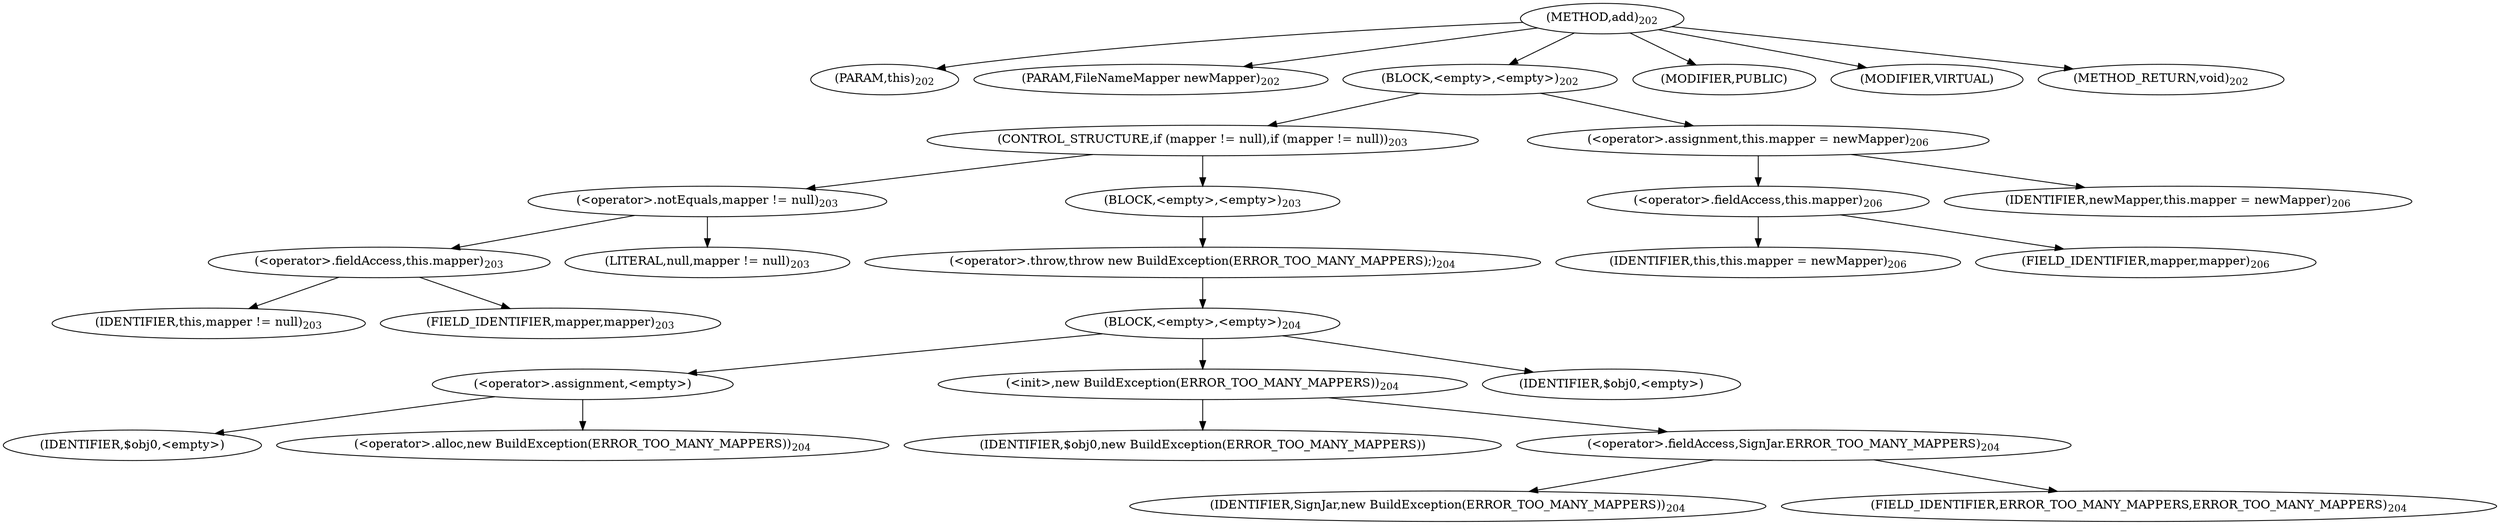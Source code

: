 digraph "add" {  
"183" [label = <(METHOD,add)<SUB>202</SUB>> ]
"184" [label = <(PARAM,this)<SUB>202</SUB>> ]
"185" [label = <(PARAM,FileNameMapper newMapper)<SUB>202</SUB>> ]
"186" [label = <(BLOCK,&lt;empty&gt;,&lt;empty&gt;)<SUB>202</SUB>> ]
"187" [label = <(CONTROL_STRUCTURE,if (mapper != null),if (mapper != null))<SUB>203</SUB>> ]
"188" [label = <(&lt;operator&gt;.notEquals,mapper != null)<SUB>203</SUB>> ]
"189" [label = <(&lt;operator&gt;.fieldAccess,this.mapper)<SUB>203</SUB>> ]
"190" [label = <(IDENTIFIER,this,mapper != null)<SUB>203</SUB>> ]
"191" [label = <(FIELD_IDENTIFIER,mapper,mapper)<SUB>203</SUB>> ]
"192" [label = <(LITERAL,null,mapper != null)<SUB>203</SUB>> ]
"193" [label = <(BLOCK,&lt;empty&gt;,&lt;empty&gt;)<SUB>203</SUB>> ]
"194" [label = <(&lt;operator&gt;.throw,throw new BuildException(ERROR_TOO_MANY_MAPPERS);)<SUB>204</SUB>> ]
"195" [label = <(BLOCK,&lt;empty&gt;,&lt;empty&gt;)<SUB>204</SUB>> ]
"196" [label = <(&lt;operator&gt;.assignment,&lt;empty&gt;)> ]
"197" [label = <(IDENTIFIER,$obj0,&lt;empty&gt;)> ]
"198" [label = <(&lt;operator&gt;.alloc,new BuildException(ERROR_TOO_MANY_MAPPERS))<SUB>204</SUB>> ]
"199" [label = <(&lt;init&gt;,new BuildException(ERROR_TOO_MANY_MAPPERS))<SUB>204</SUB>> ]
"200" [label = <(IDENTIFIER,$obj0,new BuildException(ERROR_TOO_MANY_MAPPERS))> ]
"201" [label = <(&lt;operator&gt;.fieldAccess,SignJar.ERROR_TOO_MANY_MAPPERS)<SUB>204</SUB>> ]
"202" [label = <(IDENTIFIER,SignJar,new BuildException(ERROR_TOO_MANY_MAPPERS))<SUB>204</SUB>> ]
"203" [label = <(FIELD_IDENTIFIER,ERROR_TOO_MANY_MAPPERS,ERROR_TOO_MANY_MAPPERS)<SUB>204</SUB>> ]
"204" [label = <(IDENTIFIER,$obj0,&lt;empty&gt;)> ]
"205" [label = <(&lt;operator&gt;.assignment,this.mapper = newMapper)<SUB>206</SUB>> ]
"206" [label = <(&lt;operator&gt;.fieldAccess,this.mapper)<SUB>206</SUB>> ]
"207" [label = <(IDENTIFIER,this,this.mapper = newMapper)<SUB>206</SUB>> ]
"208" [label = <(FIELD_IDENTIFIER,mapper,mapper)<SUB>206</SUB>> ]
"209" [label = <(IDENTIFIER,newMapper,this.mapper = newMapper)<SUB>206</SUB>> ]
"210" [label = <(MODIFIER,PUBLIC)> ]
"211" [label = <(MODIFIER,VIRTUAL)> ]
"212" [label = <(METHOD_RETURN,void)<SUB>202</SUB>> ]
  "183" -> "184" 
  "183" -> "185" 
  "183" -> "186" 
  "183" -> "210" 
  "183" -> "211" 
  "183" -> "212" 
  "186" -> "187" 
  "186" -> "205" 
  "187" -> "188" 
  "187" -> "193" 
  "188" -> "189" 
  "188" -> "192" 
  "189" -> "190" 
  "189" -> "191" 
  "193" -> "194" 
  "194" -> "195" 
  "195" -> "196" 
  "195" -> "199" 
  "195" -> "204" 
  "196" -> "197" 
  "196" -> "198" 
  "199" -> "200" 
  "199" -> "201" 
  "201" -> "202" 
  "201" -> "203" 
  "205" -> "206" 
  "205" -> "209" 
  "206" -> "207" 
  "206" -> "208" 
}
